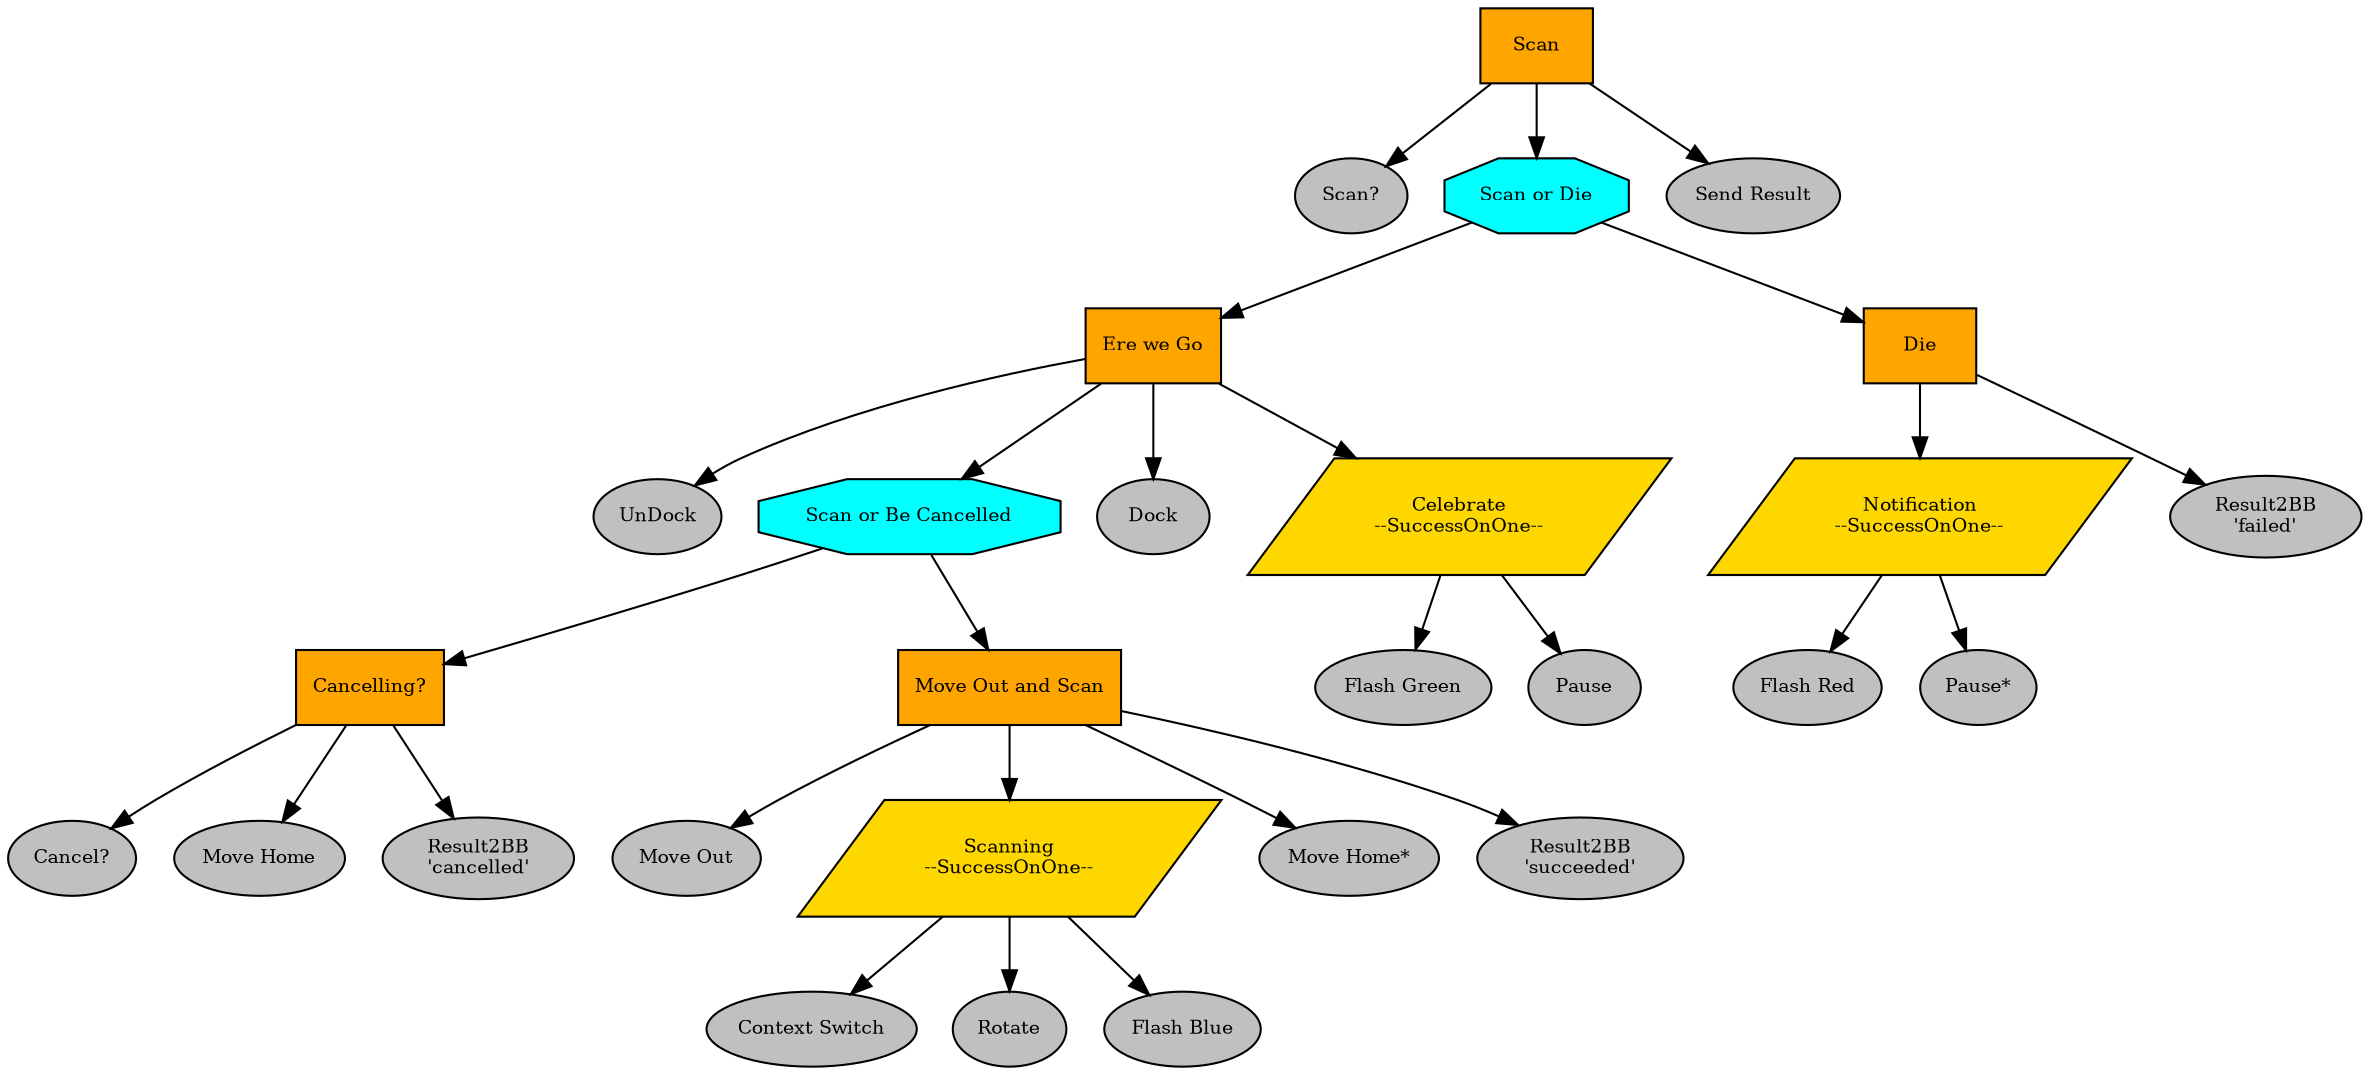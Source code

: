 digraph pastafarianism {
graph [fontname="times-roman"];
node [fontname="times-roman"];
edge [fontname="times-roman"];
Scan [label=Scan, shape=box, style=filled, fillcolor=orange, fontsize=9, fontcolor=black];
"Scan?" [label="Scan?", shape=ellipse, style=filled, fillcolor=gray, fontsize=9, fontcolor=black];
Scan -> "Scan?";
"Scan or Die" [label="Scan or Die", shape=octagon, style=filled, fillcolor=cyan, fontsize=9, fontcolor=black];
Scan -> "Scan or Die";
"Ere we Go" [label="Ere we Go", shape=box, style=filled, fillcolor=orange, fontsize=9, fontcolor=black];
"Scan or Die" -> "Ere we Go";
UnDock [label=UnDock, shape=ellipse, style=filled, fillcolor=gray, fontsize=9, fontcolor=black];
"Ere we Go" -> UnDock;
"Scan or Be Cancelled" [label="Scan or Be Cancelled", shape=octagon, style=filled, fillcolor=cyan, fontsize=9, fontcolor=black];
"Ere we Go" -> "Scan or Be Cancelled";
"Cancelling?" [label="Cancelling?", shape=box, style=filled, fillcolor=orange, fontsize=9, fontcolor=black];
"Scan or Be Cancelled" -> "Cancelling?";
"Cancel?" [label="Cancel?", shape=ellipse, style=filled, fillcolor=gray, fontsize=9, fontcolor=black];
"Cancelling?" -> "Cancel?";
"Move Home" [label="Move Home", shape=ellipse, style=filled, fillcolor=gray, fontsize=9, fontcolor=black];
"Cancelling?" -> "Move Home";
"Result2BB\n'cancelled'" [label="Result2BB\n'cancelled'", shape=ellipse, style=filled, fillcolor=gray, fontsize=9, fontcolor=black];
"Cancelling?" -> "Result2BB\n'cancelled'";
"Move Out and Scan" [label="Move Out and Scan", shape=box, style=filled, fillcolor=orange, fontsize=9, fontcolor=black];
"Scan or Be Cancelled" -> "Move Out and Scan";
"Move Out" [label="Move Out", shape=ellipse, style=filled, fillcolor=gray, fontsize=9, fontcolor=black];
"Move Out and Scan" -> "Move Out";
Scanning [label="Scanning\n--SuccessOnOne--", shape=parallelogram, style=filled, fillcolor=gold, fontsize=9, fontcolor=black];
"Move Out and Scan" -> Scanning;
"Context Switch" [label="Context Switch", shape=ellipse, style=filled, fillcolor=gray, fontsize=9, fontcolor=black];
Scanning -> "Context Switch";
Rotate [label=Rotate, shape=ellipse, style=filled, fillcolor=gray, fontsize=9, fontcolor=black];
Scanning -> Rotate;
"Flash Blue" [label="Flash Blue", shape=ellipse, style=filled, fillcolor=gray, fontsize=9, fontcolor=black];
Scanning -> "Flash Blue";
"Move Home*" [label="Move Home*", shape=ellipse, style=filled, fillcolor=gray, fontsize=9, fontcolor=black];
"Move Out and Scan" -> "Move Home*";
"Result2BB\n'succeeded'" [label="Result2BB\n'succeeded'", shape=ellipse, style=filled, fillcolor=gray, fontsize=9, fontcolor=black];
"Move Out and Scan" -> "Result2BB\n'succeeded'";
Dock [label=Dock, shape=ellipse, style=filled, fillcolor=gray, fontsize=9, fontcolor=black];
"Ere we Go" -> Dock;
Celebrate [label="Celebrate\n--SuccessOnOne--", shape=parallelogram, style=filled, fillcolor=gold, fontsize=9, fontcolor=black];
"Ere we Go" -> Celebrate;
"Flash Green" [label="Flash Green", shape=ellipse, style=filled, fillcolor=gray, fontsize=9, fontcolor=black];
Celebrate -> "Flash Green";
Pause [label=Pause, shape=ellipse, style=filled, fillcolor=gray, fontsize=9, fontcolor=black];
Celebrate -> Pause;
Die [label=Die, shape=box, style=filled, fillcolor=orange, fontsize=9, fontcolor=black];
"Scan or Die" -> Die;
Notification [label="Notification\n--SuccessOnOne--", shape=parallelogram, style=filled, fillcolor=gold, fontsize=9, fontcolor=black];
Die -> Notification;
"Flash Red" [label="Flash Red", shape=ellipse, style=filled, fillcolor=gray, fontsize=9, fontcolor=black];
Notification -> "Flash Red";
"Pause*" [label="Pause*", shape=ellipse, style=filled, fillcolor=gray, fontsize=9, fontcolor=black];
Notification -> "Pause*";
"Result2BB\n'failed'" [label="Result2BB\n'failed'", shape=ellipse, style=filled, fillcolor=gray, fontsize=9, fontcolor=black];
Die -> "Result2BB\n'failed'";
"Send Result" [label="Send Result", shape=ellipse, style=filled, fillcolor=gray, fontsize=9, fontcolor=black];
Scan -> "Send Result";
}
